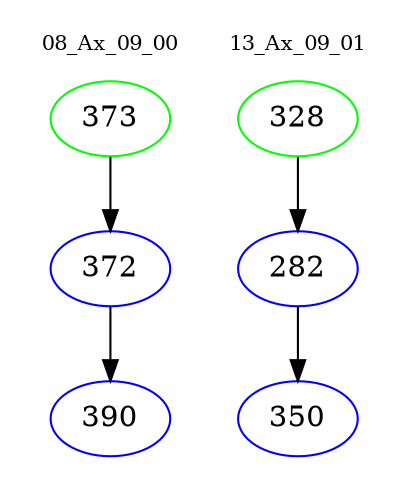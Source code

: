 digraph{
subgraph cluster_0 {
color = white
label = "08_Ax_09_00";
fontsize=10;
T0_373 [label="373", color="green"]
T0_373 -> T0_372 [color="black"]
T0_372 [label="372", color="blue"]
T0_372 -> T0_390 [color="black"]
T0_390 [label="390", color="blue"]
}
subgraph cluster_1 {
color = white
label = "13_Ax_09_01";
fontsize=10;
T1_328 [label="328", color="green"]
T1_328 -> T1_282 [color="black"]
T1_282 [label="282", color="blue"]
T1_282 -> T1_350 [color="black"]
T1_350 [label="350", color="blue"]
}
}
